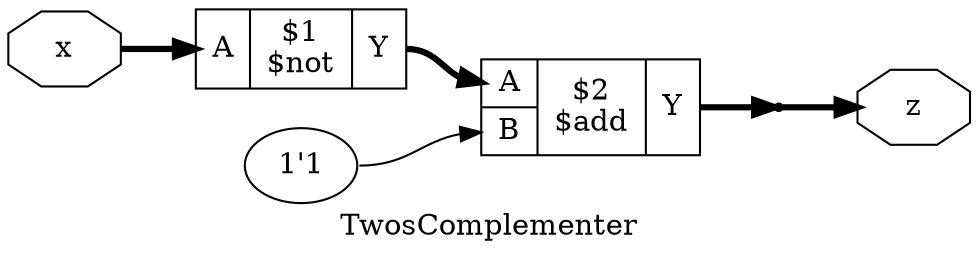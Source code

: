 digraph "TwosComplementer" {
label="TwosComplementer";
rankdir="LR";
remincross=true;
n3 [ shape=octagon, label="z", color="black", fontcolor="black" ];
n4 [ shape=octagon, label="x", color="black", fontcolor="black" ];
v0 [ label="1'1" ];
c8 [ shape=record, label="{{<p5> A|<p6> B}|$2\n$add|{<p7> Y}}",  ];
c9 [ shape=record, label="{{<p5> A}|$1\n$not|{<p7> Y}}",  ];
x1 [shape=point, ];
c8:p7:e -> x1:w [color="black", fontcolor="black", style="setlinewidth(3)", label=""];
c9:p7:e -> c8:p5:w [color="black", fontcolor="black", style="setlinewidth(3)", label=""];
x1:e -> n3:w [color="black", fontcolor="black", style="setlinewidth(3)", label=""];
n4:e -> c9:p5:w [color="black", fontcolor="black", style="setlinewidth(3)", label=""];
v0:e -> c8:p6:w [color="black", fontcolor="black", label=""];
}
